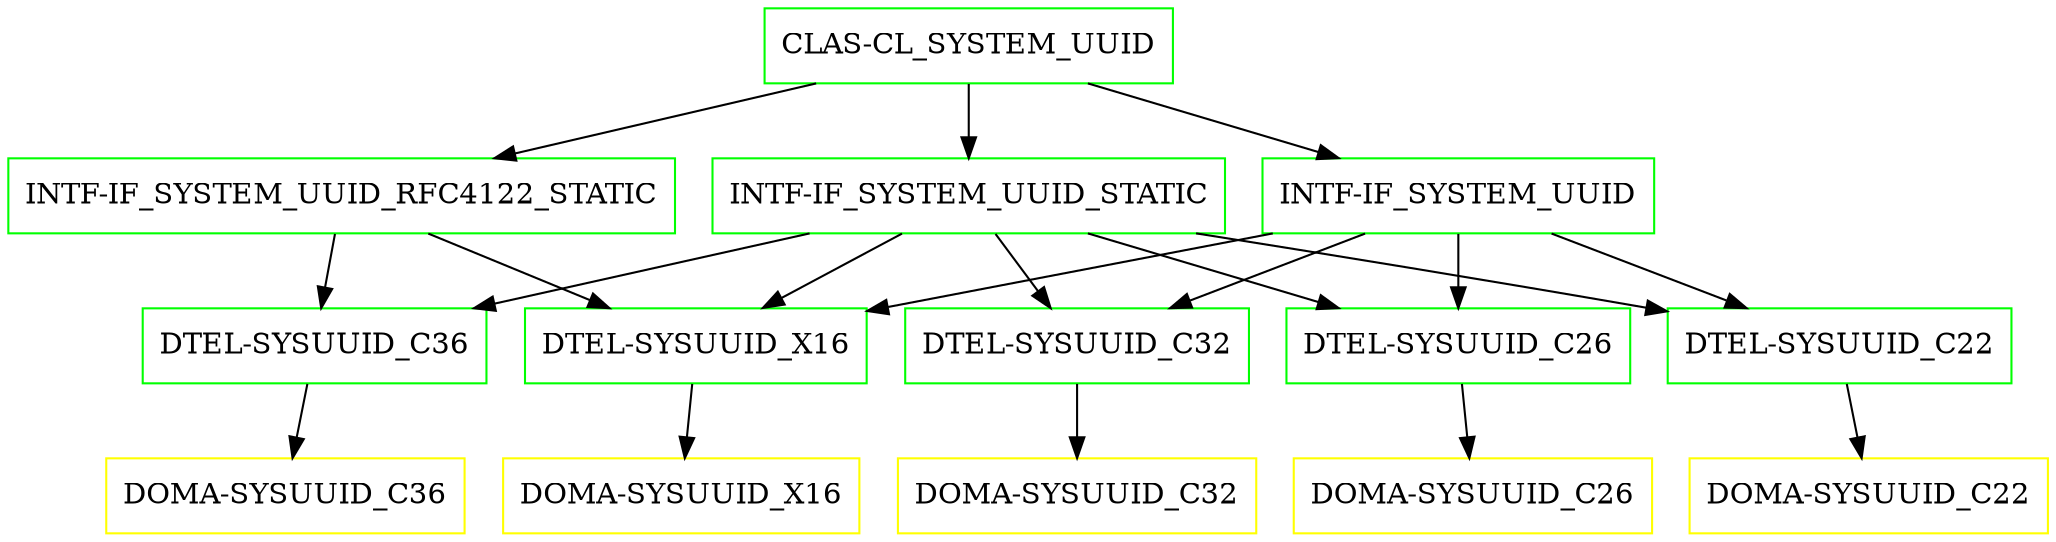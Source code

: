 digraph G {
  "CLAS-CL_SYSTEM_UUID" [shape=box,color=green];
  "INTF-IF_SYSTEM_UUID_RFC4122_STATIC" [shape=box,color=green,URL="./INTF_IF_SYSTEM_UUID_RFC4122_STATIC.html"];
  "DTEL-SYSUUID_C36" [shape=box,color=green,URL="./DTEL_SYSUUID_C36.html"];
  "DOMA-SYSUUID_C36" [shape=box,color=yellow,URL="./DOMA_SYSUUID_C36.html"];
  "DTEL-SYSUUID_X16" [shape=box,color=green,URL="./DTEL_SYSUUID_X16.html"];
  "DOMA-SYSUUID_X16" [shape=box,color=yellow,URL="./DOMA_SYSUUID_X16.html"];
  "INTF-IF_SYSTEM_UUID_STATIC" [shape=box,color=green,URL="./INTF_IF_SYSTEM_UUID_STATIC.html"];
  "DTEL-SYSUUID_C32" [shape=box,color=green,URL="./DTEL_SYSUUID_C32.html"];
  "DOMA-SYSUUID_C32" [shape=box,color=yellow,URL="./DOMA_SYSUUID_C32.html"];
  "DTEL-SYSUUID_C26" [shape=box,color=green,URL="./DTEL_SYSUUID_C26.html"];
  "DOMA-SYSUUID_C26" [shape=box,color=yellow,URL="./DOMA_SYSUUID_C26.html"];
  "DTEL-SYSUUID_C22" [shape=box,color=green,URL="./DTEL_SYSUUID_C22.html"];
  "DOMA-SYSUUID_C22" [shape=box,color=yellow,URL="./DOMA_SYSUUID_C22.html"];
  "INTF-IF_SYSTEM_UUID" [shape=box,color=green,URL="./INTF_IF_SYSTEM_UUID.html"];
  "CLAS-CL_SYSTEM_UUID" -> "INTF-IF_SYSTEM_UUID";
  "CLAS-CL_SYSTEM_UUID" -> "INTF-IF_SYSTEM_UUID_STATIC";
  "CLAS-CL_SYSTEM_UUID" -> "INTF-IF_SYSTEM_UUID_RFC4122_STATIC";
  "INTF-IF_SYSTEM_UUID_RFC4122_STATIC" -> "DTEL-SYSUUID_X16";
  "INTF-IF_SYSTEM_UUID_RFC4122_STATIC" -> "DTEL-SYSUUID_C36";
  "DTEL-SYSUUID_C36" -> "DOMA-SYSUUID_C36";
  "DTEL-SYSUUID_X16" -> "DOMA-SYSUUID_X16";
  "INTF-IF_SYSTEM_UUID_STATIC" -> "DTEL-SYSUUID_X16";
  "INTF-IF_SYSTEM_UUID_STATIC" -> "DTEL-SYSUUID_C22";
  "INTF-IF_SYSTEM_UUID_STATIC" -> "DTEL-SYSUUID_C26";
  "INTF-IF_SYSTEM_UUID_STATIC" -> "DTEL-SYSUUID_C32";
  "INTF-IF_SYSTEM_UUID_STATIC" -> "DTEL-SYSUUID_C36";
  "DTEL-SYSUUID_C32" -> "DOMA-SYSUUID_C32";
  "DTEL-SYSUUID_C26" -> "DOMA-SYSUUID_C26";
  "DTEL-SYSUUID_C22" -> "DOMA-SYSUUID_C22";
  "INTF-IF_SYSTEM_UUID" -> "DTEL-SYSUUID_X16";
  "INTF-IF_SYSTEM_UUID" -> "DTEL-SYSUUID_C22";
  "INTF-IF_SYSTEM_UUID" -> "DTEL-SYSUUID_C26";
  "INTF-IF_SYSTEM_UUID" -> "DTEL-SYSUUID_C32";
}
